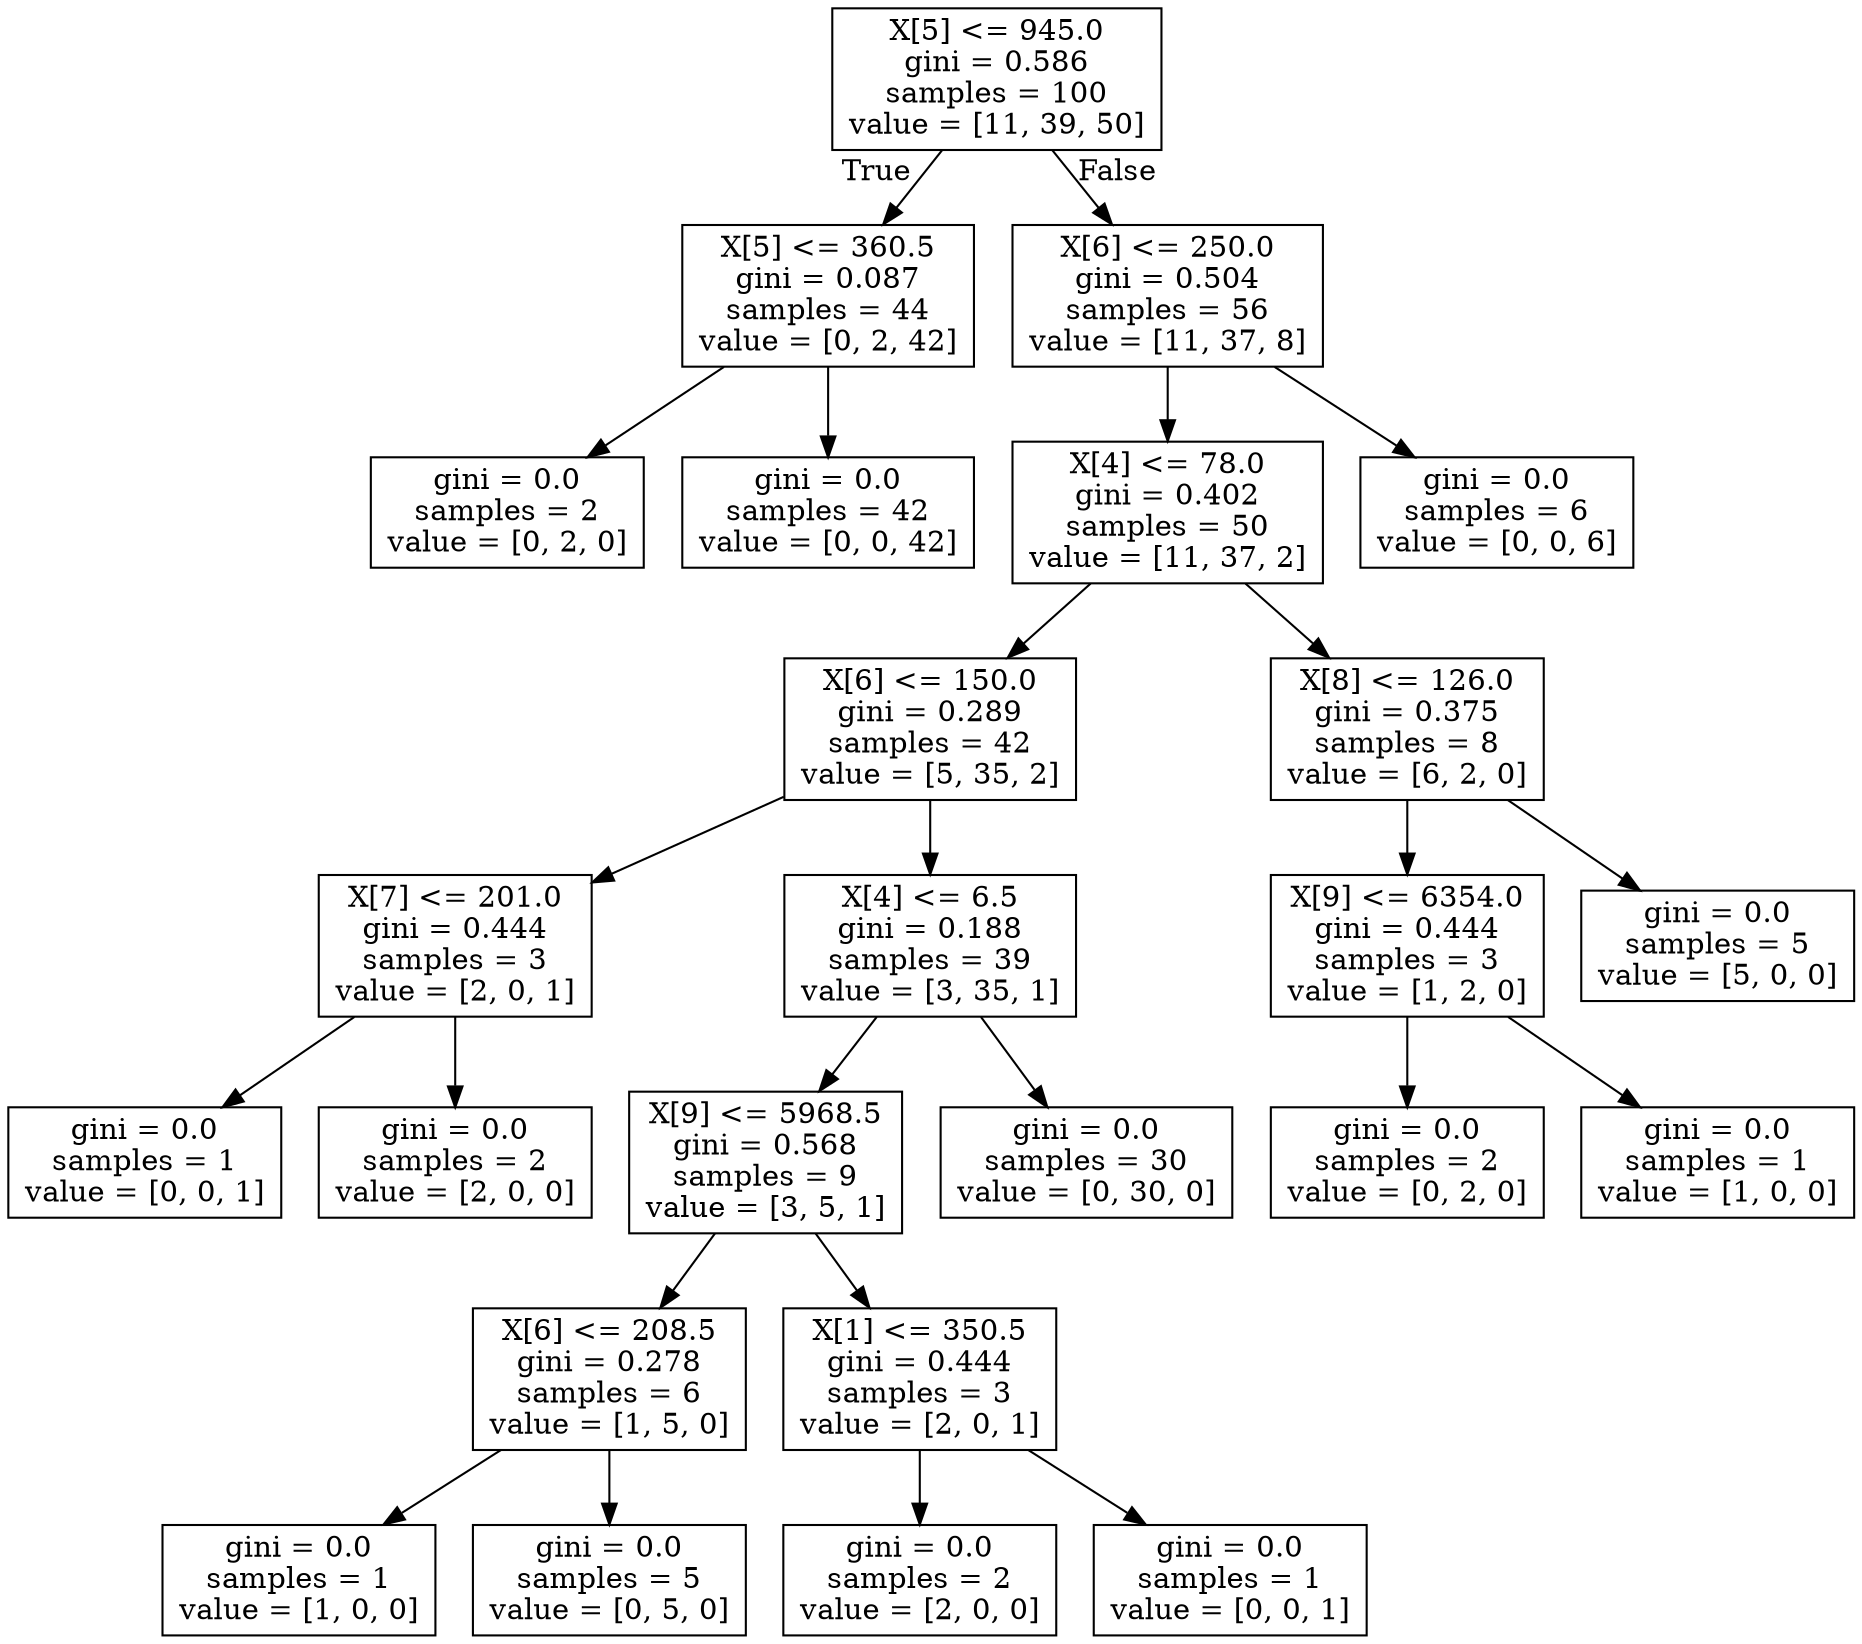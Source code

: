 digraph Tree {
node [shape=box] ;
0 [label="X[5] <= 945.0\ngini = 0.586\nsamples = 100\nvalue = [11, 39, 50]"] ;
1 [label="X[5] <= 360.5\ngini = 0.087\nsamples = 44\nvalue = [0, 2, 42]"] ;
0 -> 1 [labeldistance=2.5, labelangle=45, headlabel="True"] ;
2 [label="gini = 0.0\nsamples = 2\nvalue = [0, 2, 0]"] ;
1 -> 2 ;
3 [label="gini = 0.0\nsamples = 42\nvalue = [0, 0, 42]"] ;
1 -> 3 ;
4 [label="X[6] <= 250.0\ngini = 0.504\nsamples = 56\nvalue = [11, 37, 8]"] ;
0 -> 4 [labeldistance=2.5, labelangle=-45, headlabel="False"] ;
5 [label="X[4] <= 78.0\ngini = 0.402\nsamples = 50\nvalue = [11, 37, 2]"] ;
4 -> 5 ;
6 [label="X[6] <= 150.0\ngini = 0.289\nsamples = 42\nvalue = [5, 35, 2]"] ;
5 -> 6 ;
7 [label="X[7] <= 201.0\ngini = 0.444\nsamples = 3\nvalue = [2, 0, 1]"] ;
6 -> 7 ;
8 [label="gini = 0.0\nsamples = 1\nvalue = [0, 0, 1]"] ;
7 -> 8 ;
9 [label="gini = 0.0\nsamples = 2\nvalue = [2, 0, 0]"] ;
7 -> 9 ;
10 [label="X[4] <= 6.5\ngini = 0.188\nsamples = 39\nvalue = [3, 35, 1]"] ;
6 -> 10 ;
11 [label="X[9] <= 5968.5\ngini = 0.568\nsamples = 9\nvalue = [3, 5, 1]"] ;
10 -> 11 ;
12 [label="X[6] <= 208.5\ngini = 0.278\nsamples = 6\nvalue = [1, 5, 0]"] ;
11 -> 12 ;
13 [label="gini = 0.0\nsamples = 1\nvalue = [1, 0, 0]"] ;
12 -> 13 ;
14 [label="gini = 0.0\nsamples = 5\nvalue = [0, 5, 0]"] ;
12 -> 14 ;
15 [label="X[1] <= 350.5\ngini = 0.444\nsamples = 3\nvalue = [2, 0, 1]"] ;
11 -> 15 ;
16 [label="gini = 0.0\nsamples = 2\nvalue = [2, 0, 0]"] ;
15 -> 16 ;
17 [label="gini = 0.0\nsamples = 1\nvalue = [0, 0, 1]"] ;
15 -> 17 ;
18 [label="gini = 0.0\nsamples = 30\nvalue = [0, 30, 0]"] ;
10 -> 18 ;
19 [label="X[8] <= 126.0\ngini = 0.375\nsamples = 8\nvalue = [6, 2, 0]"] ;
5 -> 19 ;
20 [label="X[9] <= 6354.0\ngini = 0.444\nsamples = 3\nvalue = [1, 2, 0]"] ;
19 -> 20 ;
21 [label="gini = 0.0\nsamples = 2\nvalue = [0, 2, 0]"] ;
20 -> 21 ;
22 [label="gini = 0.0\nsamples = 1\nvalue = [1, 0, 0]"] ;
20 -> 22 ;
23 [label="gini = 0.0\nsamples = 5\nvalue = [5, 0, 0]"] ;
19 -> 23 ;
24 [label="gini = 0.0\nsamples = 6\nvalue = [0, 0, 6]"] ;
4 -> 24 ;
}